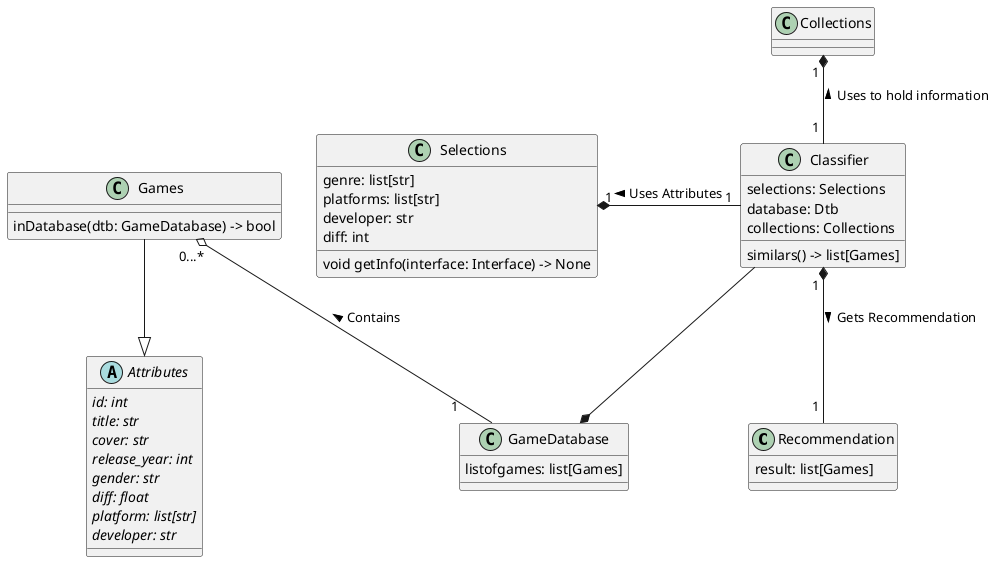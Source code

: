 @startuml ClassDiagram

'Definition of classes

'Recommendation will hold the final games shown to the user
class "Recommendation" as Rec {
    'This list of games are the ones used in the graphic interface
    result: list[Games]
}


class "GameDatabase" as Dtb {
    'This is the list of all games in the database
    listofgames: list[Games]
}

'Classifier will be the class in which everything materializes and gathers
'the steps done by the other classes
class Classifier {
    selections: Selections
    database: Dtb
    collections: Collections
    similars() -> list[Games]

}

class Collections {

}

'Selections will get and hold the information that the user inputs
class Selections {
    genre: list[str]
    platforms: list[str]
    developer: str
    diff: int
    void getInfo(interface: Interface) -> None
}


abstract class Attributes {
    {abstract} id: int
    {abstract} title: str
    {abstract} cover: str
    {abstract} release_year: int
    {abstract} gender: str
    {abstract} diff: float
    {abstract} platform: list[str]
    {abstract} developer: str

}
class Games{
    inDatabase(dtb: GameDatabase) -> bool
}

'Relationships

Selections "1" *- "1" Classifier: Uses Attributes <
Classifier "1 " *-Down- "1 " Rec: Gets Recommendation >
Dtb *-U- Classifier
Dtb "1      " -U-o  "0...*" Games: Contains >
Attributes <|-U- Games
Collections "1 " *-- "1 "Classifier: Uses to hold information <

@enduml